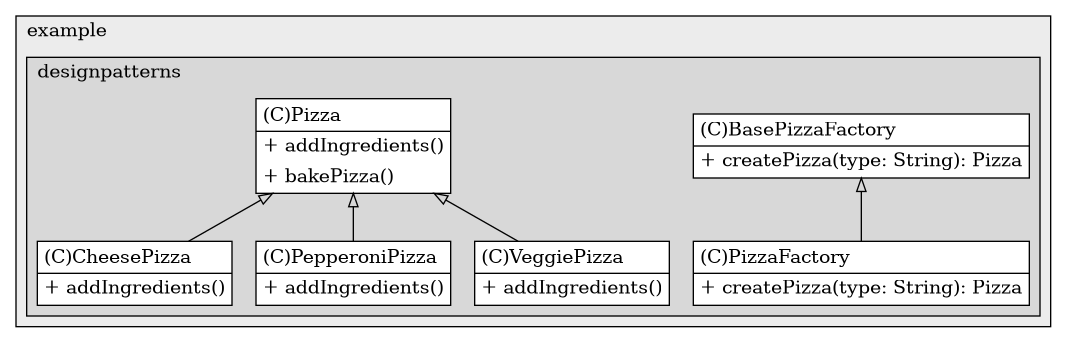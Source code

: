 @startuml

/' diagram meta data start
config=StructureConfiguration;
{
  "projectClassification": {
    "searchMode": "OpenProject", // OpenProject, AllProjects
    "includedProjects": "",
    "pathEndKeywords": "*.impl",
    "isClientPath": "",
    "isClientName": "",
    "isTestPath": "",
    "isTestName": "",
    "isMappingPath": "",
    "isMappingName": "",
    "isDataAccessPath": "",
    "isDataAccessName": "",
    "isDataStructurePath": "",
    "isDataStructureName": "",
    "isInterfaceStructuresPath": "",
    "isInterfaceStructuresName": "",
    "isEntryPointPath": "",
    "isEntryPointName": "",
    "treatFinalFieldsAsMandatory": false
  },
  "graphRestriction": {
    "classPackageExcludeFilter": "",
    "classPackageIncludeFilter": "",
    "classNameExcludeFilter": "",
    "classNameIncludeFilter": "",
    "methodNameExcludeFilter": "",
    "methodNameIncludeFilter": "",
    "removeByInheritance": "", // inheritance/annotation based filtering is done in a second step
    "removeByAnnotation": "",
    "removeByClassPackage": "", // cleanup the graph after inheritance/annotation based filtering is done
    "removeByClassName": "",
    "cutMappings": false,
    "cutEnum": true,
    "cutTests": true,
    "cutClient": true,
    "cutDataAccess": false,
    "cutInterfaceStructures": false,
    "cutDataStructures": false,
    "cutGetterAndSetter": true,
    "cutConstructors": true
  },
  "graphTraversal": {
    "forwardDepth": 6,
    "backwardDepth": 6,
    "classPackageExcludeFilter": "",
    "classPackageIncludeFilter": "",
    "classNameExcludeFilter": "",
    "classNameIncludeFilter": "",
    "methodNameExcludeFilter": "",
    "methodNameIncludeFilter": "",
    "hideMappings": false,
    "hideDataStructures": false,
    "hidePrivateMethods": true,
    "hideInterfaceCalls": true, // indirection: implementation -> interface (is hidden) -> implementation
    "onlyShowApplicationEntryPoints": false, // root node is included
    "useMethodCallsForStructureDiagram": "ForwardOnly" // ForwardOnly, BothDirections, No
  },
  "details": {
    "aggregation": "GroupByClass", // ByClass, GroupByClass, None
    "showClassGenericTypes": true,
    "showMethods": true,
    "showMethodParameterNames": true,
    "showMethodParameterTypes": true,
    "showMethodReturnType": true,
    "showPackageLevels": 2,
    "showDetailedClassStructure": true
  },
  "rootClass": "org.example.designpatterns.creational.factorymethod.pizza.PizzaFactory",
  "extensionCallbackMethod": "" // qualified.class.name#methodName - signature: public static String method(String)
}
diagram meta data end '/



digraph g {
    rankdir="TB"
    splines=polyline
    

'nodes 
subgraph cluster_1322970774 { 
   	label=example
	labeljust=l
	fillcolor="#ececec"
	style=filled
   
   subgraph cluster_1611567195 { 
   	label=designpatterns
	labeljust=l
	fillcolor="#d8d8d8"
	style=filled
   
   BasePizzaFactory737440128[
	label=<<TABLE BORDER="1" CELLBORDER="0" CELLPADDING="4" CELLSPACING="0">
<TR><TD ALIGN="LEFT" >(C)BasePizzaFactory</TD></TR>
<HR/>
<TR><TD ALIGN="LEFT" >+ createPizza(type: String): Pizza</TD></TR>
</TABLE>>
	style=filled
	margin=0
	shape=plaintext
	fillcolor="#FFFFFF"
];

CheesePizza737440128[
	label=<<TABLE BORDER="1" CELLBORDER="0" CELLPADDING="4" CELLSPACING="0">
<TR><TD ALIGN="LEFT" >(C)CheesePizza</TD></TR>
<HR/>
<TR><TD ALIGN="LEFT" >+ addIngredients()</TD></TR>
</TABLE>>
	style=filled
	margin=0
	shape=plaintext
	fillcolor="#FFFFFF"
];

PepperoniPizza737440128[
	label=<<TABLE BORDER="1" CELLBORDER="0" CELLPADDING="4" CELLSPACING="0">
<TR><TD ALIGN="LEFT" >(C)PepperoniPizza</TD></TR>
<HR/>
<TR><TD ALIGN="LEFT" >+ addIngredients()</TD></TR>
</TABLE>>
	style=filled
	margin=0
	shape=plaintext
	fillcolor="#FFFFFF"
];

Pizza737440128[
	label=<<TABLE BORDER="1" CELLBORDER="0" CELLPADDING="4" CELLSPACING="0">
<TR><TD ALIGN="LEFT" >(C)Pizza</TD></TR>
<HR/>
<TR><TD ALIGN="LEFT" >+ addIngredients()</TD></TR>
<TR><TD ALIGN="LEFT" >+ bakePizza()</TD></TR>
</TABLE>>
	style=filled
	margin=0
	shape=plaintext
	fillcolor="#FFFFFF"
];

PizzaFactory737440128[
	label=<<TABLE BORDER="1" CELLBORDER="0" CELLPADDING="4" CELLSPACING="0">
<TR><TD ALIGN="LEFT" >(C)PizzaFactory</TD></TR>
<HR/>
<TR><TD ALIGN="LEFT" >+ createPizza(type: String): Pizza</TD></TR>
</TABLE>>
	style=filled
	margin=0
	shape=plaintext
	fillcolor="#FFFFFF"
];

VeggiePizza737440128[
	label=<<TABLE BORDER="1" CELLBORDER="0" CELLPADDING="4" CELLSPACING="0">
<TR><TD ALIGN="LEFT" >(C)VeggiePizza</TD></TR>
<HR/>
<TR><TD ALIGN="LEFT" >+ addIngredients()</TD></TR>
</TABLE>>
	style=filled
	margin=0
	shape=plaintext
	fillcolor="#FFFFFF"
];
} 
} 

'edges    
BasePizzaFactory737440128 -> PizzaFactory737440128[arrowhead=none, arrowtail=empty, dir=both];
Pizza737440128 -> CheesePizza737440128[arrowhead=none, arrowtail=empty, dir=both];
Pizza737440128 -> PepperoniPizza737440128[arrowhead=none, arrowtail=empty, dir=both];
Pizza737440128 -> VeggiePizza737440128[arrowhead=none, arrowtail=empty, dir=both];
    
}
@enduml
